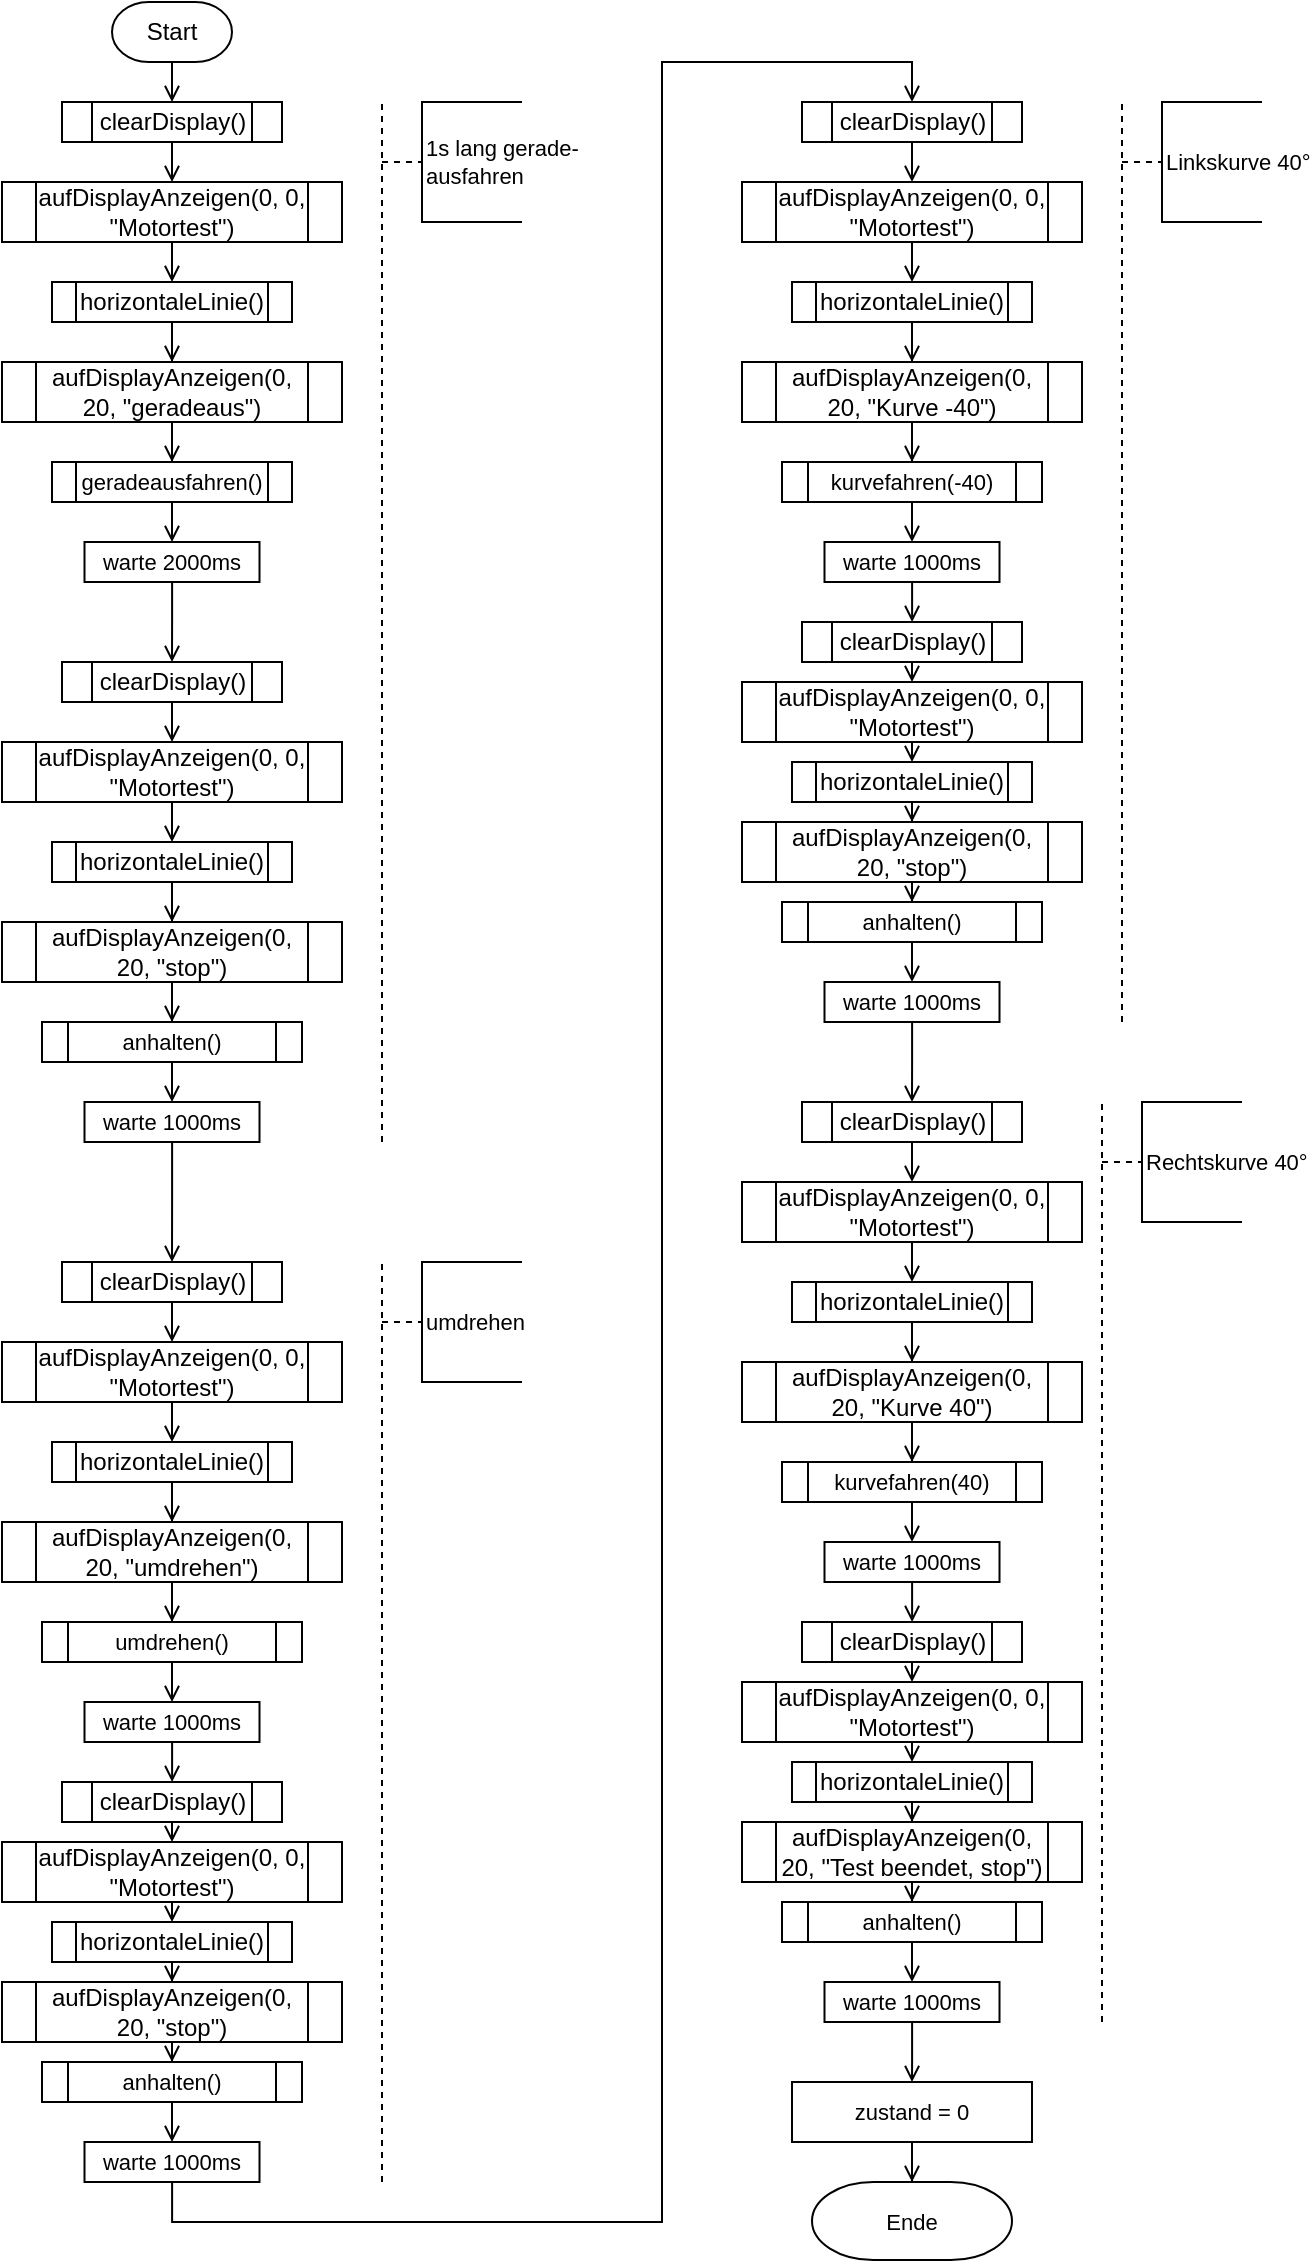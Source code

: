 <mxfile version="16.5.1" type="device"><diagram id="C5RBs43oDa-KdzZeNtuy" name="Page-1"><mxGraphModel dx="3432" dy="1081" grid="1" gridSize="10" guides="1" tooltips="1" connect="1" arrows="1" fold="1" page="1" pageScale="1" pageWidth="827" pageHeight="1169" math="0" shadow="0"><root><mxCell id="WIyWlLk6GJQsqaUBKTNV-0"/><mxCell id="WIyWlLk6GJQsqaUBKTNV-1" parent="WIyWlLk6GJQsqaUBKTNV-0"/><mxCell id="E4SPM7vibmSu9tkj9Iet-0" style="edgeStyle=orthogonalEdgeStyle;orthogonalLoop=1;jettySize=auto;html=1;exitX=0.5;exitY=1;exitDx=0;exitDy=0;entryX=0.5;entryY=0;entryDx=0;entryDy=0;endArrow=open;endFill=0;snapToPoint=0;fixDash=0;exitPerimeter=0;" edge="1" parent="WIyWlLk6GJQsqaUBKTNV-1" source="E4SPM7vibmSu9tkj9Iet-1" target="E4SPM7vibmSu9tkj9Iet-3"><mxGeometry relative="1" as="geometry"/></mxCell><mxCell id="E4SPM7vibmSu9tkj9Iet-1" value="Start" style="strokeWidth=1;html=1;shape=mxgraph.flowchart.terminator;whiteSpace=wrap;labelBackgroundColor=none;labelBorderColor=none;snapToPoint=0;fixDash=0;direction=east;" vertex="1" parent="WIyWlLk6GJQsqaUBKTNV-1"><mxGeometry x="-1500" y="30" width="60" height="30" as="geometry"/></mxCell><mxCell id="E4SPM7vibmSu9tkj9Iet-2" style="edgeStyle=orthogonalEdgeStyle;orthogonalLoop=1;jettySize=auto;html=1;exitX=0.5;exitY=1;exitDx=0;exitDy=0;entryX=0.5;entryY=0;entryDx=0;entryDy=0;endArrow=open;endFill=0;snapToPoint=0;fixDash=0;" edge="1" parent="WIyWlLk6GJQsqaUBKTNV-1" source="E4SPM7vibmSu9tkj9Iet-3" target="E4SPM7vibmSu9tkj9Iet-5"><mxGeometry relative="1" as="geometry"/></mxCell><mxCell id="E4SPM7vibmSu9tkj9Iet-3" value="clearDisplay()" style="verticalLabelPosition=middle;verticalAlign=middle;html=1;shape=process;whiteSpace=wrap;size=0.14;arcSize=0;labelPosition=center;align=center;snapToPoint=0;fixDash=0;direction=east;" vertex="1" parent="WIyWlLk6GJQsqaUBKTNV-1"><mxGeometry x="-1525" y="80" width="110" height="20" as="geometry"/></mxCell><mxCell id="E4SPM7vibmSu9tkj9Iet-4" style="edgeStyle=orthogonalEdgeStyle;rounded=0;orthogonalLoop=1;jettySize=auto;html=1;exitX=0.5;exitY=1;exitDx=0;exitDy=0;entryX=0.5;entryY=0;entryDx=0;entryDy=0;endArrow=open;endFill=0;snapToPoint=0;fixDash=0;" edge="1" parent="WIyWlLk6GJQsqaUBKTNV-1" source="E4SPM7vibmSu9tkj9Iet-5" target="E4SPM7vibmSu9tkj9Iet-6"><mxGeometry relative="1" as="geometry"/></mxCell><mxCell id="E4SPM7vibmSu9tkj9Iet-5" value="aufDisplayAnzeigen(0, 0, &quot;Motortest&quot;)" style="shape=process;whiteSpace=wrap;html=1;backgroundOutline=1;strokeWidth=1;snapToPoint=0;fixDash=0;direction=east;" vertex="1" parent="WIyWlLk6GJQsqaUBKTNV-1"><mxGeometry x="-1555" y="120" width="170" height="30" as="geometry"/></mxCell><mxCell id="E4SPM7vibmSu9tkj9Iet-8" style="edgeStyle=orthogonalEdgeStyle;rounded=0;orthogonalLoop=1;jettySize=auto;html=1;endArrow=open;endFill=0;" edge="1" parent="WIyWlLk6GJQsqaUBKTNV-1" source="E4SPM7vibmSu9tkj9Iet-6" target="E4SPM7vibmSu9tkj9Iet-7"><mxGeometry relative="1" as="geometry"/></mxCell><mxCell id="E4SPM7vibmSu9tkj9Iet-6" value="horizontaleLinie()" style="shape=process;whiteSpace=wrap;html=1;backgroundOutline=1;strokeWidth=1;snapToPoint=0;fixDash=0;direction=east;" vertex="1" parent="WIyWlLk6GJQsqaUBKTNV-1"><mxGeometry x="-1530" y="170" width="120" height="20" as="geometry"/></mxCell><mxCell id="E4SPM7vibmSu9tkj9Iet-9" style="edgeStyle=orthogonalEdgeStyle;shape=connector;rounded=0;orthogonalLoop=1;jettySize=auto;html=1;labelBackgroundColor=default;fontFamily=Helvetica;fontSize=11;fontColor=default;endArrow=open;endFill=0;strokeColor=default;" edge="1" parent="WIyWlLk6GJQsqaUBKTNV-1" source="E4SPM7vibmSu9tkj9Iet-7" target="E4SPM7vibmSu9tkj9Iet-11"><mxGeometry relative="1" as="geometry"><mxPoint x="-1470" y="260" as="targetPoint"/></mxGeometry></mxCell><mxCell id="E4SPM7vibmSu9tkj9Iet-7" value="aufDisplayAnzeigen(0, 20, &quot;geradeaus&quot;)" style="shape=process;whiteSpace=wrap;html=1;backgroundOutline=1;strokeWidth=1;snapToPoint=0;fixDash=0;direction=east;" vertex="1" parent="WIyWlLk6GJQsqaUBKTNV-1"><mxGeometry x="-1555" y="210" width="170" height="30" as="geometry"/></mxCell><mxCell id="E4SPM7vibmSu9tkj9Iet-13" style="edgeStyle=orthogonalEdgeStyle;shape=connector;rounded=0;orthogonalLoop=1;jettySize=auto;html=1;labelBackgroundColor=default;fontFamily=Helvetica;fontSize=11;fontColor=default;endArrow=open;endFill=0;strokeColor=default;" edge="1" parent="WIyWlLk6GJQsqaUBKTNV-1" source="E4SPM7vibmSu9tkj9Iet-11" target="E4SPM7vibmSu9tkj9Iet-12"><mxGeometry relative="1" as="geometry"/></mxCell><mxCell id="E4SPM7vibmSu9tkj9Iet-11" value="geradeausfahren()" style="shape=process;whiteSpace=wrap;html=1;backgroundOutline=1;fontFamily=Helvetica;fontSize=11;fontColor=default;" vertex="1" parent="WIyWlLk6GJQsqaUBKTNV-1"><mxGeometry x="-1530" y="260" width="120" height="20" as="geometry"/></mxCell><mxCell id="E4SPM7vibmSu9tkj9Iet-27" style="edgeStyle=orthogonalEdgeStyle;shape=connector;rounded=0;orthogonalLoop=1;jettySize=auto;html=1;entryX=0.5;entryY=0;entryDx=0;entryDy=0;labelBackgroundColor=default;fontFamily=Helvetica;fontSize=11;fontColor=default;endArrow=open;endFill=0;strokeColor=default;" edge="1" parent="WIyWlLk6GJQsqaUBKTNV-1" source="E4SPM7vibmSu9tkj9Iet-12" target="E4SPM7vibmSu9tkj9Iet-17"><mxGeometry relative="1" as="geometry"/></mxCell><mxCell id="E4SPM7vibmSu9tkj9Iet-12" value="warte 2000ms" style="rounded=0;whiteSpace=wrap;html=1;fontFamily=Helvetica;fontSize=11;fontColor=default;" vertex="1" parent="WIyWlLk6GJQsqaUBKTNV-1"><mxGeometry x="-1513.75" y="300" width="87.5" height="20" as="geometry"/></mxCell><mxCell id="E4SPM7vibmSu9tkj9Iet-16" style="edgeStyle=orthogonalEdgeStyle;orthogonalLoop=1;jettySize=auto;html=1;exitX=0.5;exitY=1;exitDx=0;exitDy=0;entryX=0.5;entryY=0;entryDx=0;entryDy=0;endArrow=open;endFill=0;snapToPoint=0;fixDash=0;" edge="1" parent="WIyWlLk6GJQsqaUBKTNV-1" source="E4SPM7vibmSu9tkj9Iet-17" target="E4SPM7vibmSu9tkj9Iet-19"><mxGeometry relative="1" as="geometry"/></mxCell><mxCell id="E4SPM7vibmSu9tkj9Iet-17" value="clearDisplay()" style="verticalLabelPosition=middle;verticalAlign=middle;html=1;shape=process;whiteSpace=wrap;size=0.14;arcSize=0;labelPosition=center;align=center;snapToPoint=0;fixDash=0;direction=east;" vertex="1" parent="WIyWlLk6GJQsqaUBKTNV-1"><mxGeometry x="-1525" y="360" width="110" height="20" as="geometry"/></mxCell><mxCell id="E4SPM7vibmSu9tkj9Iet-18" style="edgeStyle=orthogonalEdgeStyle;rounded=0;orthogonalLoop=1;jettySize=auto;html=1;exitX=0.5;exitY=1;exitDx=0;exitDy=0;entryX=0.5;entryY=0;entryDx=0;entryDy=0;endArrow=open;endFill=0;snapToPoint=0;fixDash=0;" edge="1" parent="WIyWlLk6GJQsqaUBKTNV-1" source="E4SPM7vibmSu9tkj9Iet-19" target="E4SPM7vibmSu9tkj9Iet-21"><mxGeometry relative="1" as="geometry"/></mxCell><mxCell id="E4SPM7vibmSu9tkj9Iet-19" value="aufDisplayAnzeigen(0, 0, &quot;Motortest&quot;)" style="shape=process;whiteSpace=wrap;html=1;backgroundOutline=1;strokeWidth=1;snapToPoint=0;fixDash=0;direction=east;" vertex="1" parent="WIyWlLk6GJQsqaUBKTNV-1"><mxGeometry x="-1555" y="400" width="170" height="30" as="geometry"/></mxCell><mxCell id="E4SPM7vibmSu9tkj9Iet-20" style="edgeStyle=orthogonalEdgeStyle;rounded=0;orthogonalLoop=1;jettySize=auto;html=1;endArrow=open;endFill=0;" edge="1" parent="WIyWlLk6GJQsqaUBKTNV-1" source="E4SPM7vibmSu9tkj9Iet-21" target="E4SPM7vibmSu9tkj9Iet-23"><mxGeometry relative="1" as="geometry"/></mxCell><mxCell id="E4SPM7vibmSu9tkj9Iet-21" value="horizontaleLinie()" style="shape=process;whiteSpace=wrap;html=1;backgroundOutline=1;strokeWidth=1;snapToPoint=0;fixDash=0;direction=east;" vertex="1" parent="WIyWlLk6GJQsqaUBKTNV-1"><mxGeometry x="-1530" y="450" width="120" height="20" as="geometry"/></mxCell><mxCell id="E4SPM7vibmSu9tkj9Iet-22" style="edgeStyle=orthogonalEdgeStyle;shape=connector;rounded=0;orthogonalLoop=1;jettySize=auto;html=1;labelBackgroundColor=default;fontFamily=Helvetica;fontSize=11;fontColor=default;endArrow=open;endFill=0;strokeColor=default;" edge="1" parent="WIyWlLk6GJQsqaUBKTNV-1" source="E4SPM7vibmSu9tkj9Iet-23" target="E4SPM7vibmSu9tkj9Iet-25"><mxGeometry relative="1" as="geometry"><mxPoint x="-1470" y="540" as="targetPoint"/></mxGeometry></mxCell><mxCell id="E4SPM7vibmSu9tkj9Iet-23" value="aufDisplayAnzeigen(0, 20, &quot;stop&quot;)" style="shape=process;whiteSpace=wrap;html=1;backgroundOutline=1;strokeWidth=1;snapToPoint=0;fixDash=0;direction=east;" vertex="1" parent="WIyWlLk6GJQsqaUBKTNV-1"><mxGeometry x="-1555" y="490" width="170" height="30" as="geometry"/></mxCell><mxCell id="E4SPM7vibmSu9tkj9Iet-24" style="edgeStyle=orthogonalEdgeStyle;shape=connector;rounded=0;orthogonalLoop=1;jettySize=auto;html=1;labelBackgroundColor=default;fontFamily=Helvetica;fontSize=11;fontColor=default;endArrow=open;endFill=0;strokeColor=default;" edge="1" parent="WIyWlLk6GJQsqaUBKTNV-1" source="E4SPM7vibmSu9tkj9Iet-25" target="E4SPM7vibmSu9tkj9Iet-26"><mxGeometry relative="1" as="geometry"/></mxCell><mxCell id="E4SPM7vibmSu9tkj9Iet-25" value="anhalten()" style="shape=process;whiteSpace=wrap;html=1;backgroundOutline=1;fontFamily=Helvetica;fontSize=11;fontColor=default;" vertex="1" parent="WIyWlLk6GJQsqaUBKTNV-1"><mxGeometry x="-1535" y="540" width="130" height="20" as="geometry"/></mxCell><mxCell id="E4SPM7vibmSu9tkj9Iet-39" style="edgeStyle=orthogonalEdgeStyle;shape=connector;rounded=0;orthogonalLoop=1;jettySize=auto;html=1;entryX=0.5;entryY=0;entryDx=0;entryDy=0;labelBackgroundColor=default;fontFamily=Helvetica;fontSize=11;fontColor=default;endArrow=open;endFill=0;strokeColor=default;" edge="1" parent="WIyWlLk6GJQsqaUBKTNV-1" source="E4SPM7vibmSu9tkj9Iet-26" target="E4SPM7vibmSu9tkj9Iet-29"><mxGeometry relative="1" as="geometry"/></mxCell><mxCell id="E4SPM7vibmSu9tkj9Iet-26" value="warte 1000ms" style="rounded=0;whiteSpace=wrap;html=1;fontFamily=Helvetica;fontSize=11;fontColor=default;" vertex="1" parent="WIyWlLk6GJQsqaUBKTNV-1"><mxGeometry x="-1513.75" y="580" width="87.5" height="20" as="geometry"/></mxCell><mxCell id="E4SPM7vibmSu9tkj9Iet-28" style="edgeStyle=orthogonalEdgeStyle;orthogonalLoop=1;jettySize=auto;html=1;exitX=0.5;exitY=1;exitDx=0;exitDy=0;entryX=0.5;entryY=0;entryDx=0;entryDy=0;endArrow=open;endFill=0;snapToPoint=0;fixDash=0;" edge="1" parent="WIyWlLk6GJQsqaUBKTNV-1" source="E4SPM7vibmSu9tkj9Iet-29" target="E4SPM7vibmSu9tkj9Iet-31"><mxGeometry relative="1" as="geometry"/></mxCell><mxCell id="E4SPM7vibmSu9tkj9Iet-29" value="clearDisplay()" style="verticalLabelPosition=middle;verticalAlign=middle;html=1;shape=process;whiteSpace=wrap;size=0.14;arcSize=0;labelPosition=center;align=center;snapToPoint=0;fixDash=0;direction=east;" vertex="1" parent="WIyWlLk6GJQsqaUBKTNV-1"><mxGeometry x="-1525" y="660" width="110" height="20" as="geometry"/></mxCell><mxCell id="E4SPM7vibmSu9tkj9Iet-30" style="edgeStyle=orthogonalEdgeStyle;rounded=0;orthogonalLoop=1;jettySize=auto;html=1;exitX=0.5;exitY=1;exitDx=0;exitDy=0;entryX=0.5;entryY=0;entryDx=0;entryDy=0;endArrow=open;endFill=0;snapToPoint=0;fixDash=0;" edge="1" parent="WIyWlLk6GJQsqaUBKTNV-1" source="E4SPM7vibmSu9tkj9Iet-31" target="E4SPM7vibmSu9tkj9Iet-33"><mxGeometry relative="1" as="geometry"/></mxCell><mxCell id="E4SPM7vibmSu9tkj9Iet-31" value="aufDisplayAnzeigen(0, 0, &quot;Motortest&quot;)" style="shape=process;whiteSpace=wrap;html=1;backgroundOutline=1;strokeWidth=1;snapToPoint=0;fixDash=0;direction=east;" vertex="1" parent="WIyWlLk6GJQsqaUBKTNV-1"><mxGeometry x="-1555" y="700" width="170" height="30" as="geometry"/></mxCell><mxCell id="E4SPM7vibmSu9tkj9Iet-32" style="edgeStyle=orthogonalEdgeStyle;rounded=0;orthogonalLoop=1;jettySize=auto;html=1;endArrow=open;endFill=0;" edge="1" parent="WIyWlLk6GJQsqaUBKTNV-1" source="E4SPM7vibmSu9tkj9Iet-33" target="E4SPM7vibmSu9tkj9Iet-35"><mxGeometry relative="1" as="geometry"/></mxCell><mxCell id="E4SPM7vibmSu9tkj9Iet-33" value="horizontaleLinie()" style="shape=process;whiteSpace=wrap;html=1;backgroundOutline=1;strokeWidth=1;snapToPoint=0;fixDash=0;direction=east;" vertex="1" parent="WIyWlLk6GJQsqaUBKTNV-1"><mxGeometry x="-1530" y="750" width="120" height="20" as="geometry"/></mxCell><mxCell id="E4SPM7vibmSu9tkj9Iet-34" style="edgeStyle=orthogonalEdgeStyle;shape=connector;rounded=0;orthogonalLoop=1;jettySize=auto;html=1;labelBackgroundColor=default;fontFamily=Helvetica;fontSize=11;fontColor=default;endArrow=open;endFill=0;strokeColor=default;" edge="1" parent="WIyWlLk6GJQsqaUBKTNV-1" source="E4SPM7vibmSu9tkj9Iet-35" target="E4SPM7vibmSu9tkj9Iet-37"><mxGeometry relative="1" as="geometry"><mxPoint x="-1470" y="840" as="targetPoint"/></mxGeometry></mxCell><mxCell id="E4SPM7vibmSu9tkj9Iet-35" value="aufDisplayAnzeigen(0, 20, &quot;umdrehen&quot;)" style="shape=process;whiteSpace=wrap;html=1;backgroundOutline=1;strokeWidth=1;snapToPoint=0;fixDash=0;direction=east;" vertex="1" parent="WIyWlLk6GJQsqaUBKTNV-1"><mxGeometry x="-1555" y="790" width="170" height="30" as="geometry"/></mxCell><mxCell id="E4SPM7vibmSu9tkj9Iet-36" style="edgeStyle=orthogonalEdgeStyle;shape=connector;rounded=0;orthogonalLoop=1;jettySize=auto;html=1;labelBackgroundColor=default;fontFamily=Helvetica;fontSize=11;fontColor=default;endArrow=open;endFill=0;strokeColor=default;" edge="1" parent="WIyWlLk6GJQsqaUBKTNV-1" source="E4SPM7vibmSu9tkj9Iet-37" target="E4SPM7vibmSu9tkj9Iet-38"><mxGeometry relative="1" as="geometry"/></mxCell><mxCell id="E4SPM7vibmSu9tkj9Iet-37" value="umdrehen()" style="shape=process;whiteSpace=wrap;html=1;backgroundOutline=1;fontFamily=Helvetica;fontSize=11;fontColor=default;" vertex="1" parent="WIyWlLk6GJQsqaUBKTNV-1"><mxGeometry x="-1535" y="840" width="130" height="20" as="geometry"/></mxCell><mxCell id="E4SPM7vibmSu9tkj9Iet-51" style="edgeStyle=orthogonalEdgeStyle;shape=connector;rounded=0;orthogonalLoop=1;jettySize=auto;html=1;entryX=0.5;entryY=0;entryDx=0;entryDy=0;labelBackgroundColor=default;fontFamily=Helvetica;fontSize=11;fontColor=default;endArrow=open;endFill=0;strokeColor=default;" edge="1" parent="WIyWlLk6GJQsqaUBKTNV-1" source="E4SPM7vibmSu9tkj9Iet-38" target="E4SPM7vibmSu9tkj9Iet-41"><mxGeometry relative="1" as="geometry"/></mxCell><mxCell id="E4SPM7vibmSu9tkj9Iet-38" value="warte 1000ms" style="rounded=0;whiteSpace=wrap;html=1;fontFamily=Helvetica;fontSize=11;fontColor=default;" vertex="1" parent="WIyWlLk6GJQsqaUBKTNV-1"><mxGeometry x="-1513.75" y="880" width="87.5" height="20" as="geometry"/></mxCell><mxCell id="E4SPM7vibmSu9tkj9Iet-40" style="edgeStyle=orthogonalEdgeStyle;orthogonalLoop=1;jettySize=auto;html=1;exitX=0.5;exitY=1;exitDx=0;exitDy=0;entryX=0.5;entryY=0;entryDx=0;entryDy=0;endArrow=open;endFill=0;snapToPoint=0;fixDash=0;" edge="1" parent="WIyWlLk6GJQsqaUBKTNV-1" source="E4SPM7vibmSu9tkj9Iet-41" target="E4SPM7vibmSu9tkj9Iet-43"><mxGeometry relative="1" as="geometry"/></mxCell><mxCell id="E4SPM7vibmSu9tkj9Iet-41" value="clearDisplay()" style="verticalLabelPosition=middle;verticalAlign=middle;html=1;shape=process;whiteSpace=wrap;size=0.14;arcSize=0;labelPosition=center;align=center;snapToPoint=0;fixDash=0;direction=east;" vertex="1" parent="WIyWlLk6GJQsqaUBKTNV-1"><mxGeometry x="-1525" y="920" width="110" height="20" as="geometry"/></mxCell><mxCell id="E4SPM7vibmSu9tkj9Iet-42" style="edgeStyle=orthogonalEdgeStyle;rounded=0;orthogonalLoop=1;jettySize=auto;html=1;exitX=0.5;exitY=1;exitDx=0;exitDy=0;entryX=0.5;entryY=0;entryDx=0;entryDy=0;endArrow=open;endFill=0;snapToPoint=0;fixDash=0;" edge="1" parent="WIyWlLk6GJQsqaUBKTNV-1" source="E4SPM7vibmSu9tkj9Iet-43" target="E4SPM7vibmSu9tkj9Iet-45"><mxGeometry relative="1" as="geometry"/></mxCell><mxCell id="E4SPM7vibmSu9tkj9Iet-43" value="aufDisplayAnzeigen(0, 0, &quot;Motortest&quot;)" style="shape=process;whiteSpace=wrap;html=1;backgroundOutline=1;strokeWidth=1;snapToPoint=0;fixDash=0;direction=east;" vertex="1" parent="WIyWlLk6GJQsqaUBKTNV-1"><mxGeometry x="-1555" y="950" width="170" height="30" as="geometry"/></mxCell><mxCell id="E4SPM7vibmSu9tkj9Iet-44" style="edgeStyle=orthogonalEdgeStyle;rounded=0;orthogonalLoop=1;jettySize=auto;html=1;endArrow=open;endFill=0;" edge="1" parent="WIyWlLk6GJQsqaUBKTNV-1" source="E4SPM7vibmSu9tkj9Iet-45" target="E4SPM7vibmSu9tkj9Iet-47"><mxGeometry relative="1" as="geometry"/></mxCell><mxCell id="E4SPM7vibmSu9tkj9Iet-45" value="horizontaleLinie()" style="shape=process;whiteSpace=wrap;html=1;backgroundOutline=1;strokeWidth=1;snapToPoint=0;fixDash=0;direction=east;" vertex="1" parent="WIyWlLk6GJQsqaUBKTNV-1"><mxGeometry x="-1530" y="990" width="120" height="20" as="geometry"/></mxCell><mxCell id="E4SPM7vibmSu9tkj9Iet-46" style="edgeStyle=orthogonalEdgeStyle;shape=connector;rounded=0;orthogonalLoop=1;jettySize=auto;html=1;labelBackgroundColor=default;fontFamily=Helvetica;fontSize=11;fontColor=default;endArrow=open;endFill=0;strokeColor=default;" edge="1" parent="WIyWlLk6GJQsqaUBKTNV-1" source="E4SPM7vibmSu9tkj9Iet-47" target="E4SPM7vibmSu9tkj9Iet-49"><mxGeometry relative="1" as="geometry"><mxPoint x="-1470" y="1100" as="targetPoint"/></mxGeometry></mxCell><mxCell id="E4SPM7vibmSu9tkj9Iet-47" value="aufDisplayAnzeigen(0, 20, &quot;stop&quot;)" style="shape=process;whiteSpace=wrap;html=1;backgroundOutline=1;strokeWidth=1;snapToPoint=0;fixDash=0;direction=east;" vertex="1" parent="WIyWlLk6GJQsqaUBKTNV-1"><mxGeometry x="-1555" y="1020" width="170" height="30" as="geometry"/></mxCell><mxCell id="E4SPM7vibmSu9tkj9Iet-48" style="edgeStyle=orthogonalEdgeStyle;shape=connector;rounded=0;orthogonalLoop=1;jettySize=auto;html=1;labelBackgroundColor=default;fontFamily=Helvetica;fontSize=11;fontColor=default;endArrow=open;endFill=0;strokeColor=default;" edge="1" parent="WIyWlLk6GJQsqaUBKTNV-1" source="E4SPM7vibmSu9tkj9Iet-49" target="E4SPM7vibmSu9tkj9Iet-50"><mxGeometry relative="1" as="geometry"/></mxCell><mxCell id="E4SPM7vibmSu9tkj9Iet-49" value="anhalten()" style="shape=process;whiteSpace=wrap;html=1;backgroundOutline=1;fontFamily=Helvetica;fontSize=11;fontColor=default;" vertex="1" parent="WIyWlLk6GJQsqaUBKTNV-1"><mxGeometry x="-1535" y="1060" width="130" height="20" as="geometry"/></mxCell><mxCell id="E4SPM7vibmSu9tkj9Iet-105" style="edgeStyle=orthogonalEdgeStyle;shape=connector;rounded=0;orthogonalLoop=1;jettySize=auto;html=1;entryX=0.5;entryY=0;entryDx=0;entryDy=0;labelBackgroundColor=default;fontFamily=Helvetica;fontSize=11;fontColor=default;endArrow=open;endFill=0;strokeColor=default;" edge="1" parent="WIyWlLk6GJQsqaUBKTNV-1" source="E4SPM7vibmSu9tkj9Iet-50" target="E4SPM7vibmSu9tkj9Iet-55"><mxGeometry relative="1" as="geometry"><Array as="points"><mxPoint x="-1470" y="1140"/><mxPoint x="-1225" y="1140"/><mxPoint x="-1225" y="60"/><mxPoint x="-1100" y="60"/></Array></mxGeometry></mxCell><mxCell id="E4SPM7vibmSu9tkj9Iet-50" value="warte 1000ms" style="rounded=0;whiteSpace=wrap;html=1;fontFamily=Helvetica;fontSize=11;fontColor=default;" vertex="1" parent="WIyWlLk6GJQsqaUBKTNV-1"><mxGeometry x="-1513.75" y="1100" width="87.5" height="20" as="geometry"/></mxCell><mxCell id="E4SPM7vibmSu9tkj9Iet-54" style="edgeStyle=orthogonalEdgeStyle;orthogonalLoop=1;jettySize=auto;html=1;exitX=0.5;exitY=1;exitDx=0;exitDy=0;entryX=0.5;entryY=0;entryDx=0;entryDy=0;endArrow=open;endFill=0;snapToPoint=0;fixDash=0;" edge="1" parent="WIyWlLk6GJQsqaUBKTNV-1" source="E4SPM7vibmSu9tkj9Iet-55" target="E4SPM7vibmSu9tkj9Iet-57"><mxGeometry relative="1" as="geometry"/></mxCell><mxCell id="E4SPM7vibmSu9tkj9Iet-55" value="clearDisplay()" style="verticalLabelPosition=middle;verticalAlign=middle;html=1;shape=process;whiteSpace=wrap;size=0.14;arcSize=0;labelPosition=center;align=center;snapToPoint=0;fixDash=0;direction=east;" vertex="1" parent="WIyWlLk6GJQsqaUBKTNV-1"><mxGeometry x="-1155" y="80" width="110" height="20" as="geometry"/></mxCell><mxCell id="E4SPM7vibmSu9tkj9Iet-56" style="edgeStyle=orthogonalEdgeStyle;rounded=0;orthogonalLoop=1;jettySize=auto;html=1;exitX=0.5;exitY=1;exitDx=0;exitDy=0;entryX=0.5;entryY=0;entryDx=0;entryDy=0;endArrow=open;endFill=0;snapToPoint=0;fixDash=0;" edge="1" parent="WIyWlLk6GJQsqaUBKTNV-1" source="E4SPM7vibmSu9tkj9Iet-57" target="E4SPM7vibmSu9tkj9Iet-59"><mxGeometry relative="1" as="geometry"/></mxCell><mxCell id="E4SPM7vibmSu9tkj9Iet-57" value="aufDisplayAnzeigen(0, 0, &quot;Motortest&quot;)" style="shape=process;whiteSpace=wrap;html=1;backgroundOutline=1;strokeWidth=1;snapToPoint=0;fixDash=0;direction=east;" vertex="1" parent="WIyWlLk6GJQsqaUBKTNV-1"><mxGeometry x="-1185" y="120" width="170" height="30" as="geometry"/></mxCell><mxCell id="E4SPM7vibmSu9tkj9Iet-58" style="edgeStyle=orthogonalEdgeStyle;rounded=0;orthogonalLoop=1;jettySize=auto;html=1;endArrow=open;endFill=0;" edge="1" parent="WIyWlLk6GJQsqaUBKTNV-1" source="E4SPM7vibmSu9tkj9Iet-59" target="E4SPM7vibmSu9tkj9Iet-61"><mxGeometry relative="1" as="geometry"/></mxCell><mxCell id="E4SPM7vibmSu9tkj9Iet-59" value="horizontaleLinie()" style="shape=process;whiteSpace=wrap;html=1;backgroundOutline=1;strokeWidth=1;snapToPoint=0;fixDash=0;direction=east;" vertex="1" parent="WIyWlLk6GJQsqaUBKTNV-1"><mxGeometry x="-1160" y="170" width="120" height="20" as="geometry"/></mxCell><mxCell id="E4SPM7vibmSu9tkj9Iet-60" style="edgeStyle=orthogonalEdgeStyle;shape=connector;rounded=0;orthogonalLoop=1;jettySize=auto;html=1;labelBackgroundColor=default;fontFamily=Helvetica;fontSize=11;fontColor=default;endArrow=open;endFill=0;strokeColor=default;" edge="1" parent="WIyWlLk6GJQsqaUBKTNV-1" source="E4SPM7vibmSu9tkj9Iet-61" target="E4SPM7vibmSu9tkj9Iet-63"><mxGeometry relative="1" as="geometry"><mxPoint x="-1100" y="260" as="targetPoint"/></mxGeometry></mxCell><mxCell id="E4SPM7vibmSu9tkj9Iet-61" value="aufDisplayAnzeigen(0, 20, &quot;Kurve -40&quot;)" style="shape=process;whiteSpace=wrap;html=1;backgroundOutline=1;strokeWidth=1;snapToPoint=0;fixDash=0;direction=east;" vertex="1" parent="WIyWlLk6GJQsqaUBKTNV-1"><mxGeometry x="-1185" y="210" width="170" height="30" as="geometry"/></mxCell><mxCell id="E4SPM7vibmSu9tkj9Iet-62" style="edgeStyle=orthogonalEdgeStyle;shape=connector;rounded=0;orthogonalLoop=1;jettySize=auto;html=1;labelBackgroundColor=default;fontFamily=Helvetica;fontSize=11;fontColor=default;endArrow=open;endFill=0;strokeColor=default;" edge="1" parent="WIyWlLk6GJQsqaUBKTNV-1" source="E4SPM7vibmSu9tkj9Iet-63" target="E4SPM7vibmSu9tkj9Iet-65"><mxGeometry relative="1" as="geometry"/></mxCell><mxCell id="E4SPM7vibmSu9tkj9Iet-63" value="kurvefahren(-40)" style="shape=process;whiteSpace=wrap;html=1;backgroundOutline=1;fontFamily=Helvetica;fontSize=11;fontColor=default;" vertex="1" parent="WIyWlLk6GJQsqaUBKTNV-1"><mxGeometry x="-1165" y="260" width="130" height="20" as="geometry"/></mxCell><mxCell id="E4SPM7vibmSu9tkj9Iet-64" style="edgeStyle=orthogonalEdgeStyle;shape=connector;rounded=0;orthogonalLoop=1;jettySize=auto;html=1;entryX=0.5;entryY=0;entryDx=0;entryDy=0;labelBackgroundColor=default;fontFamily=Helvetica;fontSize=11;fontColor=default;endArrow=open;endFill=0;strokeColor=default;" edge="1" parent="WIyWlLk6GJQsqaUBKTNV-1" source="E4SPM7vibmSu9tkj9Iet-65" target="E4SPM7vibmSu9tkj9Iet-67"><mxGeometry relative="1" as="geometry"/></mxCell><mxCell id="E4SPM7vibmSu9tkj9Iet-65" value="warte 1000ms" style="rounded=0;whiteSpace=wrap;html=1;fontFamily=Helvetica;fontSize=11;fontColor=default;" vertex="1" parent="WIyWlLk6GJQsqaUBKTNV-1"><mxGeometry x="-1143.75" y="300" width="87.5" height="20" as="geometry"/></mxCell><mxCell id="E4SPM7vibmSu9tkj9Iet-66" style="edgeStyle=orthogonalEdgeStyle;orthogonalLoop=1;jettySize=auto;html=1;exitX=0.5;exitY=1;exitDx=0;exitDy=0;entryX=0.5;entryY=0;entryDx=0;entryDy=0;endArrow=open;endFill=0;snapToPoint=0;fixDash=0;" edge="1" parent="WIyWlLk6GJQsqaUBKTNV-1" source="E4SPM7vibmSu9tkj9Iet-67" target="E4SPM7vibmSu9tkj9Iet-69"><mxGeometry relative="1" as="geometry"/></mxCell><mxCell id="E4SPM7vibmSu9tkj9Iet-67" value="clearDisplay()" style="verticalLabelPosition=middle;verticalAlign=middle;html=1;shape=process;whiteSpace=wrap;size=0.14;arcSize=0;labelPosition=center;align=center;snapToPoint=0;fixDash=0;direction=east;" vertex="1" parent="WIyWlLk6GJQsqaUBKTNV-1"><mxGeometry x="-1155" y="340" width="110" height="20" as="geometry"/></mxCell><mxCell id="E4SPM7vibmSu9tkj9Iet-68" style="edgeStyle=orthogonalEdgeStyle;rounded=0;orthogonalLoop=1;jettySize=auto;html=1;exitX=0.5;exitY=1;exitDx=0;exitDy=0;entryX=0.5;entryY=0;entryDx=0;entryDy=0;endArrow=open;endFill=0;snapToPoint=0;fixDash=0;" edge="1" parent="WIyWlLk6GJQsqaUBKTNV-1" source="E4SPM7vibmSu9tkj9Iet-69" target="E4SPM7vibmSu9tkj9Iet-71"><mxGeometry relative="1" as="geometry"/></mxCell><mxCell id="E4SPM7vibmSu9tkj9Iet-69" value="aufDisplayAnzeigen(0, 0, &quot;Motortest&quot;)" style="shape=process;whiteSpace=wrap;html=1;backgroundOutline=1;strokeWidth=1;snapToPoint=0;fixDash=0;direction=east;" vertex="1" parent="WIyWlLk6GJQsqaUBKTNV-1"><mxGeometry x="-1185" y="370" width="170" height="30" as="geometry"/></mxCell><mxCell id="E4SPM7vibmSu9tkj9Iet-70" style="edgeStyle=orthogonalEdgeStyle;rounded=0;orthogonalLoop=1;jettySize=auto;html=1;endArrow=open;endFill=0;" edge="1" parent="WIyWlLk6GJQsqaUBKTNV-1" source="E4SPM7vibmSu9tkj9Iet-71" target="E4SPM7vibmSu9tkj9Iet-73"><mxGeometry relative="1" as="geometry"/></mxCell><mxCell id="E4SPM7vibmSu9tkj9Iet-71" value="horizontaleLinie()" style="shape=process;whiteSpace=wrap;html=1;backgroundOutline=1;strokeWidth=1;snapToPoint=0;fixDash=0;direction=east;" vertex="1" parent="WIyWlLk6GJQsqaUBKTNV-1"><mxGeometry x="-1160" y="410" width="120" height="20" as="geometry"/></mxCell><mxCell id="E4SPM7vibmSu9tkj9Iet-72" style="edgeStyle=orthogonalEdgeStyle;shape=connector;rounded=0;orthogonalLoop=1;jettySize=auto;html=1;labelBackgroundColor=default;fontFamily=Helvetica;fontSize=11;fontColor=default;endArrow=open;endFill=0;strokeColor=default;" edge="1" parent="WIyWlLk6GJQsqaUBKTNV-1" source="E4SPM7vibmSu9tkj9Iet-73" target="E4SPM7vibmSu9tkj9Iet-75"><mxGeometry relative="1" as="geometry"><mxPoint x="-1100" y="520" as="targetPoint"/></mxGeometry></mxCell><mxCell id="E4SPM7vibmSu9tkj9Iet-73" value="aufDisplayAnzeigen(0, 20, &quot;stop&quot;)" style="shape=process;whiteSpace=wrap;html=1;backgroundOutline=1;strokeWidth=1;snapToPoint=0;fixDash=0;direction=east;" vertex="1" parent="WIyWlLk6GJQsqaUBKTNV-1"><mxGeometry x="-1185" y="440" width="170" height="30" as="geometry"/></mxCell><mxCell id="E4SPM7vibmSu9tkj9Iet-74" style="edgeStyle=orthogonalEdgeStyle;shape=connector;rounded=0;orthogonalLoop=1;jettySize=auto;html=1;labelBackgroundColor=default;fontFamily=Helvetica;fontSize=11;fontColor=default;endArrow=open;endFill=0;strokeColor=default;" edge="1" parent="WIyWlLk6GJQsqaUBKTNV-1" source="E4SPM7vibmSu9tkj9Iet-75" target="E4SPM7vibmSu9tkj9Iet-76"><mxGeometry relative="1" as="geometry"/></mxCell><mxCell id="E4SPM7vibmSu9tkj9Iet-75" value="anhalten()" style="shape=process;whiteSpace=wrap;html=1;backgroundOutline=1;fontFamily=Helvetica;fontSize=11;fontColor=default;" vertex="1" parent="WIyWlLk6GJQsqaUBKTNV-1"><mxGeometry x="-1165" y="480" width="130" height="20" as="geometry"/></mxCell><mxCell id="E4SPM7vibmSu9tkj9Iet-100" style="edgeStyle=orthogonalEdgeStyle;shape=connector;rounded=0;orthogonalLoop=1;jettySize=auto;html=1;entryX=0.5;entryY=0;entryDx=0;entryDy=0;labelBackgroundColor=default;fontFamily=Helvetica;fontSize=11;fontColor=default;endArrow=open;endFill=0;strokeColor=default;" edge="1" parent="WIyWlLk6GJQsqaUBKTNV-1" source="E4SPM7vibmSu9tkj9Iet-76" target="E4SPM7vibmSu9tkj9Iet-78"><mxGeometry relative="1" as="geometry"/></mxCell><mxCell id="E4SPM7vibmSu9tkj9Iet-76" value="warte 1000ms" style="rounded=0;whiteSpace=wrap;html=1;fontFamily=Helvetica;fontSize=11;fontColor=default;" vertex="1" parent="WIyWlLk6GJQsqaUBKTNV-1"><mxGeometry x="-1143.75" y="520" width="87.5" height="20" as="geometry"/></mxCell><mxCell id="E4SPM7vibmSu9tkj9Iet-77" style="edgeStyle=orthogonalEdgeStyle;orthogonalLoop=1;jettySize=auto;html=1;exitX=0.5;exitY=1;exitDx=0;exitDy=0;entryX=0.5;entryY=0;entryDx=0;entryDy=0;endArrow=open;endFill=0;snapToPoint=0;fixDash=0;" edge="1" parent="WIyWlLk6GJQsqaUBKTNV-1" source="E4SPM7vibmSu9tkj9Iet-78" target="E4SPM7vibmSu9tkj9Iet-80"><mxGeometry relative="1" as="geometry"/></mxCell><mxCell id="E4SPM7vibmSu9tkj9Iet-78" value="clearDisplay()" style="verticalLabelPosition=middle;verticalAlign=middle;html=1;shape=process;whiteSpace=wrap;size=0.14;arcSize=0;labelPosition=center;align=center;snapToPoint=0;fixDash=0;direction=east;" vertex="1" parent="WIyWlLk6GJQsqaUBKTNV-1"><mxGeometry x="-1155" y="580" width="110" height="20" as="geometry"/></mxCell><mxCell id="E4SPM7vibmSu9tkj9Iet-79" style="edgeStyle=orthogonalEdgeStyle;rounded=0;orthogonalLoop=1;jettySize=auto;html=1;exitX=0.5;exitY=1;exitDx=0;exitDy=0;entryX=0.5;entryY=0;entryDx=0;entryDy=0;endArrow=open;endFill=0;snapToPoint=0;fixDash=0;" edge="1" parent="WIyWlLk6GJQsqaUBKTNV-1" source="E4SPM7vibmSu9tkj9Iet-80" target="E4SPM7vibmSu9tkj9Iet-82"><mxGeometry relative="1" as="geometry"/></mxCell><mxCell id="E4SPM7vibmSu9tkj9Iet-80" value="aufDisplayAnzeigen(0, 0, &quot;Motortest&quot;)" style="shape=process;whiteSpace=wrap;html=1;backgroundOutline=1;strokeWidth=1;snapToPoint=0;fixDash=0;direction=east;" vertex="1" parent="WIyWlLk6GJQsqaUBKTNV-1"><mxGeometry x="-1185" y="620" width="170" height="30" as="geometry"/></mxCell><mxCell id="E4SPM7vibmSu9tkj9Iet-81" style="edgeStyle=orthogonalEdgeStyle;rounded=0;orthogonalLoop=1;jettySize=auto;html=1;endArrow=open;endFill=0;" edge="1" parent="WIyWlLk6GJQsqaUBKTNV-1" source="E4SPM7vibmSu9tkj9Iet-82" target="E4SPM7vibmSu9tkj9Iet-84"><mxGeometry relative="1" as="geometry"/></mxCell><mxCell id="E4SPM7vibmSu9tkj9Iet-82" value="horizontaleLinie()" style="shape=process;whiteSpace=wrap;html=1;backgroundOutline=1;strokeWidth=1;snapToPoint=0;fixDash=0;direction=east;" vertex="1" parent="WIyWlLk6GJQsqaUBKTNV-1"><mxGeometry x="-1160" y="670" width="120" height="20" as="geometry"/></mxCell><mxCell id="E4SPM7vibmSu9tkj9Iet-83" style="edgeStyle=orthogonalEdgeStyle;shape=connector;rounded=0;orthogonalLoop=1;jettySize=auto;html=1;labelBackgroundColor=default;fontFamily=Helvetica;fontSize=11;fontColor=default;endArrow=open;endFill=0;strokeColor=default;" edge="1" parent="WIyWlLk6GJQsqaUBKTNV-1" source="E4SPM7vibmSu9tkj9Iet-84" target="E4SPM7vibmSu9tkj9Iet-86"><mxGeometry relative="1" as="geometry"><mxPoint x="-1100" y="760" as="targetPoint"/></mxGeometry></mxCell><mxCell id="E4SPM7vibmSu9tkj9Iet-84" value="aufDisplayAnzeigen(0, 20, &quot;Kurve 40&quot;)" style="shape=process;whiteSpace=wrap;html=1;backgroundOutline=1;strokeWidth=1;snapToPoint=0;fixDash=0;direction=east;" vertex="1" parent="WIyWlLk6GJQsqaUBKTNV-1"><mxGeometry x="-1185" y="710" width="170" height="30" as="geometry"/></mxCell><mxCell id="E4SPM7vibmSu9tkj9Iet-85" style="edgeStyle=orthogonalEdgeStyle;shape=connector;rounded=0;orthogonalLoop=1;jettySize=auto;html=1;labelBackgroundColor=default;fontFamily=Helvetica;fontSize=11;fontColor=default;endArrow=open;endFill=0;strokeColor=default;" edge="1" parent="WIyWlLk6GJQsqaUBKTNV-1" source="E4SPM7vibmSu9tkj9Iet-86" target="E4SPM7vibmSu9tkj9Iet-88"><mxGeometry relative="1" as="geometry"/></mxCell><mxCell id="E4SPM7vibmSu9tkj9Iet-86" value="kurvefahren(40)" style="shape=process;whiteSpace=wrap;html=1;backgroundOutline=1;fontFamily=Helvetica;fontSize=11;fontColor=default;" vertex="1" parent="WIyWlLk6GJQsqaUBKTNV-1"><mxGeometry x="-1165" y="760" width="130" height="20" as="geometry"/></mxCell><mxCell id="E4SPM7vibmSu9tkj9Iet-87" style="edgeStyle=orthogonalEdgeStyle;shape=connector;rounded=0;orthogonalLoop=1;jettySize=auto;html=1;entryX=0.5;entryY=0;entryDx=0;entryDy=0;labelBackgroundColor=default;fontFamily=Helvetica;fontSize=11;fontColor=default;endArrow=open;endFill=0;strokeColor=default;" edge="1" parent="WIyWlLk6GJQsqaUBKTNV-1" source="E4SPM7vibmSu9tkj9Iet-88" target="E4SPM7vibmSu9tkj9Iet-90"><mxGeometry relative="1" as="geometry"/></mxCell><mxCell id="E4SPM7vibmSu9tkj9Iet-88" value="warte 1000ms" style="rounded=0;whiteSpace=wrap;html=1;fontFamily=Helvetica;fontSize=11;fontColor=default;" vertex="1" parent="WIyWlLk6GJQsqaUBKTNV-1"><mxGeometry x="-1143.75" y="800" width="87.5" height="20" as="geometry"/></mxCell><mxCell id="E4SPM7vibmSu9tkj9Iet-89" style="edgeStyle=orthogonalEdgeStyle;orthogonalLoop=1;jettySize=auto;html=1;exitX=0.5;exitY=1;exitDx=0;exitDy=0;entryX=0.5;entryY=0;entryDx=0;entryDy=0;endArrow=open;endFill=0;snapToPoint=0;fixDash=0;" edge="1" parent="WIyWlLk6GJQsqaUBKTNV-1" source="E4SPM7vibmSu9tkj9Iet-90" target="E4SPM7vibmSu9tkj9Iet-92"><mxGeometry relative="1" as="geometry"/></mxCell><mxCell id="E4SPM7vibmSu9tkj9Iet-90" value="clearDisplay()" style="verticalLabelPosition=middle;verticalAlign=middle;html=1;shape=process;whiteSpace=wrap;size=0.14;arcSize=0;labelPosition=center;align=center;snapToPoint=0;fixDash=0;direction=east;" vertex="1" parent="WIyWlLk6GJQsqaUBKTNV-1"><mxGeometry x="-1155" y="840" width="110" height="20" as="geometry"/></mxCell><mxCell id="E4SPM7vibmSu9tkj9Iet-91" style="edgeStyle=orthogonalEdgeStyle;rounded=0;orthogonalLoop=1;jettySize=auto;html=1;exitX=0.5;exitY=1;exitDx=0;exitDy=0;entryX=0.5;entryY=0;entryDx=0;entryDy=0;endArrow=open;endFill=0;snapToPoint=0;fixDash=0;" edge="1" parent="WIyWlLk6GJQsqaUBKTNV-1" source="E4SPM7vibmSu9tkj9Iet-92" target="E4SPM7vibmSu9tkj9Iet-94"><mxGeometry relative="1" as="geometry"/></mxCell><mxCell id="E4SPM7vibmSu9tkj9Iet-92" value="aufDisplayAnzeigen(0, 0, &quot;Motortest&quot;)" style="shape=process;whiteSpace=wrap;html=1;backgroundOutline=1;strokeWidth=1;snapToPoint=0;fixDash=0;direction=east;" vertex="1" parent="WIyWlLk6GJQsqaUBKTNV-1"><mxGeometry x="-1185" y="870" width="170" height="30" as="geometry"/></mxCell><mxCell id="E4SPM7vibmSu9tkj9Iet-93" style="edgeStyle=orthogonalEdgeStyle;rounded=0;orthogonalLoop=1;jettySize=auto;html=1;endArrow=open;endFill=0;" edge="1" parent="WIyWlLk6GJQsqaUBKTNV-1" source="E4SPM7vibmSu9tkj9Iet-94" target="E4SPM7vibmSu9tkj9Iet-96"><mxGeometry relative="1" as="geometry"/></mxCell><mxCell id="E4SPM7vibmSu9tkj9Iet-94" value="horizontaleLinie()" style="shape=process;whiteSpace=wrap;html=1;backgroundOutline=1;strokeWidth=1;snapToPoint=0;fixDash=0;direction=east;" vertex="1" parent="WIyWlLk6GJQsqaUBKTNV-1"><mxGeometry x="-1160" y="910" width="120" height="20" as="geometry"/></mxCell><mxCell id="E4SPM7vibmSu9tkj9Iet-95" style="edgeStyle=orthogonalEdgeStyle;shape=connector;rounded=0;orthogonalLoop=1;jettySize=auto;html=1;labelBackgroundColor=default;fontFamily=Helvetica;fontSize=11;fontColor=default;endArrow=open;endFill=0;strokeColor=default;" edge="1" parent="WIyWlLk6GJQsqaUBKTNV-1" source="E4SPM7vibmSu9tkj9Iet-96" target="E4SPM7vibmSu9tkj9Iet-98"><mxGeometry relative="1" as="geometry"><mxPoint x="-1100" y="1020" as="targetPoint"/></mxGeometry></mxCell><mxCell id="E4SPM7vibmSu9tkj9Iet-96" value="aufDisplayAnzeigen(0, 20, &quot;Test beendet, stop&quot;)" style="shape=process;whiteSpace=wrap;html=1;backgroundOutline=1;strokeWidth=1;snapToPoint=0;fixDash=0;direction=east;" vertex="1" parent="WIyWlLk6GJQsqaUBKTNV-1"><mxGeometry x="-1185" y="940" width="170" height="30" as="geometry"/></mxCell><mxCell id="E4SPM7vibmSu9tkj9Iet-97" style="edgeStyle=orthogonalEdgeStyle;shape=connector;rounded=0;orthogonalLoop=1;jettySize=auto;html=1;labelBackgroundColor=default;fontFamily=Helvetica;fontSize=11;fontColor=default;endArrow=open;endFill=0;strokeColor=default;" edge="1" parent="WIyWlLk6GJQsqaUBKTNV-1" source="E4SPM7vibmSu9tkj9Iet-98" target="E4SPM7vibmSu9tkj9Iet-99"><mxGeometry relative="1" as="geometry"/></mxCell><mxCell id="E4SPM7vibmSu9tkj9Iet-98" value="anhalten()" style="shape=process;whiteSpace=wrap;html=1;backgroundOutline=1;fontFamily=Helvetica;fontSize=11;fontColor=default;" vertex="1" parent="WIyWlLk6GJQsqaUBKTNV-1"><mxGeometry x="-1165" y="980" width="130" height="20" as="geometry"/></mxCell><mxCell id="E4SPM7vibmSu9tkj9Iet-102" style="edgeStyle=orthogonalEdgeStyle;shape=connector;rounded=0;orthogonalLoop=1;jettySize=auto;html=1;entryX=0.5;entryY=0;entryDx=0;entryDy=0;labelBackgroundColor=default;fontFamily=Helvetica;fontSize=11;fontColor=default;endArrow=open;endFill=0;strokeColor=default;" edge="1" parent="WIyWlLk6GJQsqaUBKTNV-1" source="E4SPM7vibmSu9tkj9Iet-99" target="E4SPM7vibmSu9tkj9Iet-101"><mxGeometry relative="1" as="geometry"/></mxCell><mxCell id="E4SPM7vibmSu9tkj9Iet-99" value="warte 1000ms" style="rounded=0;whiteSpace=wrap;html=1;fontFamily=Helvetica;fontSize=11;fontColor=default;" vertex="1" parent="WIyWlLk6GJQsqaUBKTNV-1"><mxGeometry x="-1143.75" y="1020" width="87.5" height="20" as="geometry"/></mxCell><mxCell id="E4SPM7vibmSu9tkj9Iet-104" style="edgeStyle=orthogonalEdgeStyle;shape=connector;rounded=0;orthogonalLoop=1;jettySize=auto;html=1;entryX=0.5;entryY=0;entryDx=0;entryDy=0;entryPerimeter=0;labelBackgroundColor=default;fontFamily=Helvetica;fontSize=11;fontColor=default;endArrow=open;endFill=0;strokeColor=default;" edge="1" parent="WIyWlLk6GJQsqaUBKTNV-1" source="E4SPM7vibmSu9tkj9Iet-101" target="E4SPM7vibmSu9tkj9Iet-103"><mxGeometry relative="1" as="geometry"/></mxCell><mxCell id="E4SPM7vibmSu9tkj9Iet-101" value="zustand = 0" style="rounded=0;whiteSpace=wrap;html=1;fontFamily=Helvetica;fontSize=11;fontColor=default;" vertex="1" parent="WIyWlLk6GJQsqaUBKTNV-1"><mxGeometry x="-1160" y="1070" width="120" height="30" as="geometry"/></mxCell><mxCell id="E4SPM7vibmSu9tkj9Iet-103" value="Ende" style="strokeWidth=1;html=1;shape=mxgraph.flowchart.terminator;whiteSpace=wrap;fontFamily=Helvetica;fontSize=11;fontColor=default;" vertex="1" parent="WIyWlLk6GJQsqaUBKTNV-1"><mxGeometry x="-1150" y="1120" width="100" height="39" as="geometry"/></mxCell><mxCell id="E4SPM7vibmSu9tkj9Iet-108" value="1s lang gerade-&lt;br&gt;ausfahren" style="strokeWidth=1;html=1;shape=mxgraph.flowchart.annotation_1;align=left;pointerEvents=1;fontFamily=Helvetica;fontSize=11;fontColor=default;sketch=0;" vertex="1" parent="WIyWlLk6GJQsqaUBKTNV-1"><mxGeometry x="-1345" y="80" width="50" height="60" as="geometry"/></mxCell><mxCell id="E4SPM7vibmSu9tkj9Iet-109" value="" style="endArrow=none;dashed=1;html=1;rounded=0;labelBackgroundColor=default;fontFamily=Helvetica;fontSize=11;fontColor=default;strokeColor=default;shape=connector;" edge="1" parent="WIyWlLk6GJQsqaUBKTNV-1"><mxGeometry width="50" height="50" relative="1" as="geometry"><mxPoint x="-1365" y="600" as="sourcePoint"/><mxPoint x="-1365" y="80" as="targetPoint"/><Array as="points"/></mxGeometry></mxCell><mxCell id="E4SPM7vibmSu9tkj9Iet-110" value="" style="endArrow=none;dashed=1;html=1;rounded=0;labelBackgroundColor=default;fontFamily=Helvetica;fontSize=11;fontColor=default;strokeColor=default;shape=connector;entryX=0;entryY=0.5;entryDx=0;entryDy=0;entryPerimeter=0;" edge="1" parent="WIyWlLk6GJQsqaUBKTNV-1" target="E4SPM7vibmSu9tkj9Iet-108"><mxGeometry width="50" height="50" relative="1" as="geometry"><mxPoint x="-1365" y="110" as="sourcePoint"/><mxPoint x="-1245" y="110" as="targetPoint"/></mxGeometry></mxCell><mxCell id="E4SPM7vibmSu9tkj9Iet-111" value="umdrehen" style="strokeWidth=1;html=1;shape=mxgraph.flowchart.annotation_1;align=left;pointerEvents=1;fontFamily=Helvetica;fontSize=11;fontColor=default;sketch=0;" vertex="1" parent="WIyWlLk6GJQsqaUBKTNV-1"><mxGeometry x="-1345" y="660" width="50" height="60" as="geometry"/></mxCell><mxCell id="E4SPM7vibmSu9tkj9Iet-112" value="" style="endArrow=none;dashed=1;html=1;rounded=0;labelBackgroundColor=default;fontFamily=Helvetica;fontSize=11;fontColor=default;strokeColor=default;shape=connector;" edge="1" parent="WIyWlLk6GJQsqaUBKTNV-1"><mxGeometry width="50" height="50" relative="1" as="geometry"><mxPoint x="-1365" y="1120" as="sourcePoint"/><mxPoint x="-1365" y="660" as="targetPoint"/><Array as="points"/></mxGeometry></mxCell><mxCell id="E4SPM7vibmSu9tkj9Iet-113" value="" style="endArrow=none;dashed=1;html=1;rounded=0;labelBackgroundColor=default;fontFamily=Helvetica;fontSize=11;fontColor=default;strokeColor=default;shape=connector;entryX=0;entryY=0.5;entryDx=0;entryDy=0;entryPerimeter=0;" edge="1" parent="WIyWlLk6GJQsqaUBKTNV-1" target="E4SPM7vibmSu9tkj9Iet-111"><mxGeometry width="50" height="50" relative="1" as="geometry"><mxPoint x="-1365" y="690" as="sourcePoint"/><mxPoint x="-1245" y="690" as="targetPoint"/></mxGeometry></mxCell><mxCell id="E4SPM7vibmSu9tkj9Iet-114" value="Linkskurve 40°" style="strokeWidth=1;html=1;shape=mxgraph.flowchart.annotation_1;align=left;pointerEvents=1;fontFamily=Helvetica;fontSize=11;fontColor=default;sketch=0;" vertex="1" parent="WIyWlLk6GJQsqaUBKTNV-1"><mxGeometry x="-975" y="80" width="50" height="60" as="geometry"/></mxCell><mxCell id="E4SPM7vibmSu9tkj9Iet-115" value="" style="endArrow=none;dashed=1;html=1;rounded=0;labelBackgroundColor=default;fontFamily=Helvetica;fontSize=11;fontColor=default;strokeColor=default;shape=connector;" edge="1" parent="WIyWlLk6GJQsqaUBKTNV-1"><mxGeometry width="50" height="50" relative="1" as="geometry"><mxPoint x="-995" y="540.0" as="sourcePoint"/><mxPoint x="-995" y="80" as="targetPoint"/><Array as="points"/></mxGeometry></mxCell><mxCell id="E4SPM7vibmSu9tkj9Iet-116" value="" style="endArrow=none;dashed=1;html=1;rounded=0;labelBackgroundColor=default;fontFamily=Helvetica;fontSize=11;fontColor=default;strokeColor=default;shape=connector;entryX=0;entryY=0.5;entryDx=0;entryDy=0;entryPerimeter=0;" edge="1" parent="WIyWlLk6GJQsqaUBKTNV-1" target="E4SPM7vibmSu9tkj9Iet-114"><mxGeometry width="50" height="50" relative="1" as="geometry"><mxPoint x="-995" y="110" as="sourcePoint"/><mxPoint x="-875" y="110" as="targetPoint"/></mxGeometry></mxCell><mxCell id="E4SPM7vibmSu9tkj9Iet-117" value="Rechtskurve 40°" style="strokeWidth=1;html=1;shape=mxgraph.flowchart.annotation_1;align=left;pointerEvents=1;fontFamily=Helvetica;fontSize=11;fontColor=default;sketch=0;" vertex="1" parent="WIyWlLk6GJQsqaUBKTNV-1"><mxGeometry x="-985" y="580" width="50" height="60" as="geometry"/></mxCell><mxCell id="E4SPM7vibmSu9tkj9Iet-118" value="" style="endArrow=none;dashed=1;html=1;rounded=0;labelBackgroundColor=default;fontFamily=Helvetica;fontSize=11;fontColor=default;strokeColor=default;shape=connector;" edge="1" parent="WIyWlLk6GJQsqaUBKTNV-1"><mxGeometry width="50" height="50" relative="1" as="geometry"><mxPoint x="-1005" y="1040.0" as="sourcePoint"/><mxPoint x="-1005" y="580" as="targetPoint"/><Array as="points"/></mxGeometry></mxCell><mxCell id="E4SPM7vibmSu9tkj9Iet-119" value="" style="endArrow=none;dashed=1;html=1;rounded=0;labelBackgroundColor=default;fontFamily=Helvetica;fontSize=11;fontColor=default;strokeColor=default;shape=connector;entryX=0;entryY=0.5;entryDx=0;entryDy=0;entryPerimeter=0;" edge="1" parent="WIyWlLk6GJQsqaUBKTNV-1" target="E4SPM7vibmSu9tkj9Iet-117"><mxGeometry width="50" height="50" relative="1" as="geometry"><mxPoint x="-1005" y="610" as="sourcePoint"/><mxPoint x="-885" y="610" as="targetPoint"/></mxGeometry></mxCell></root></mxGraphModel></diagram></mxfile>